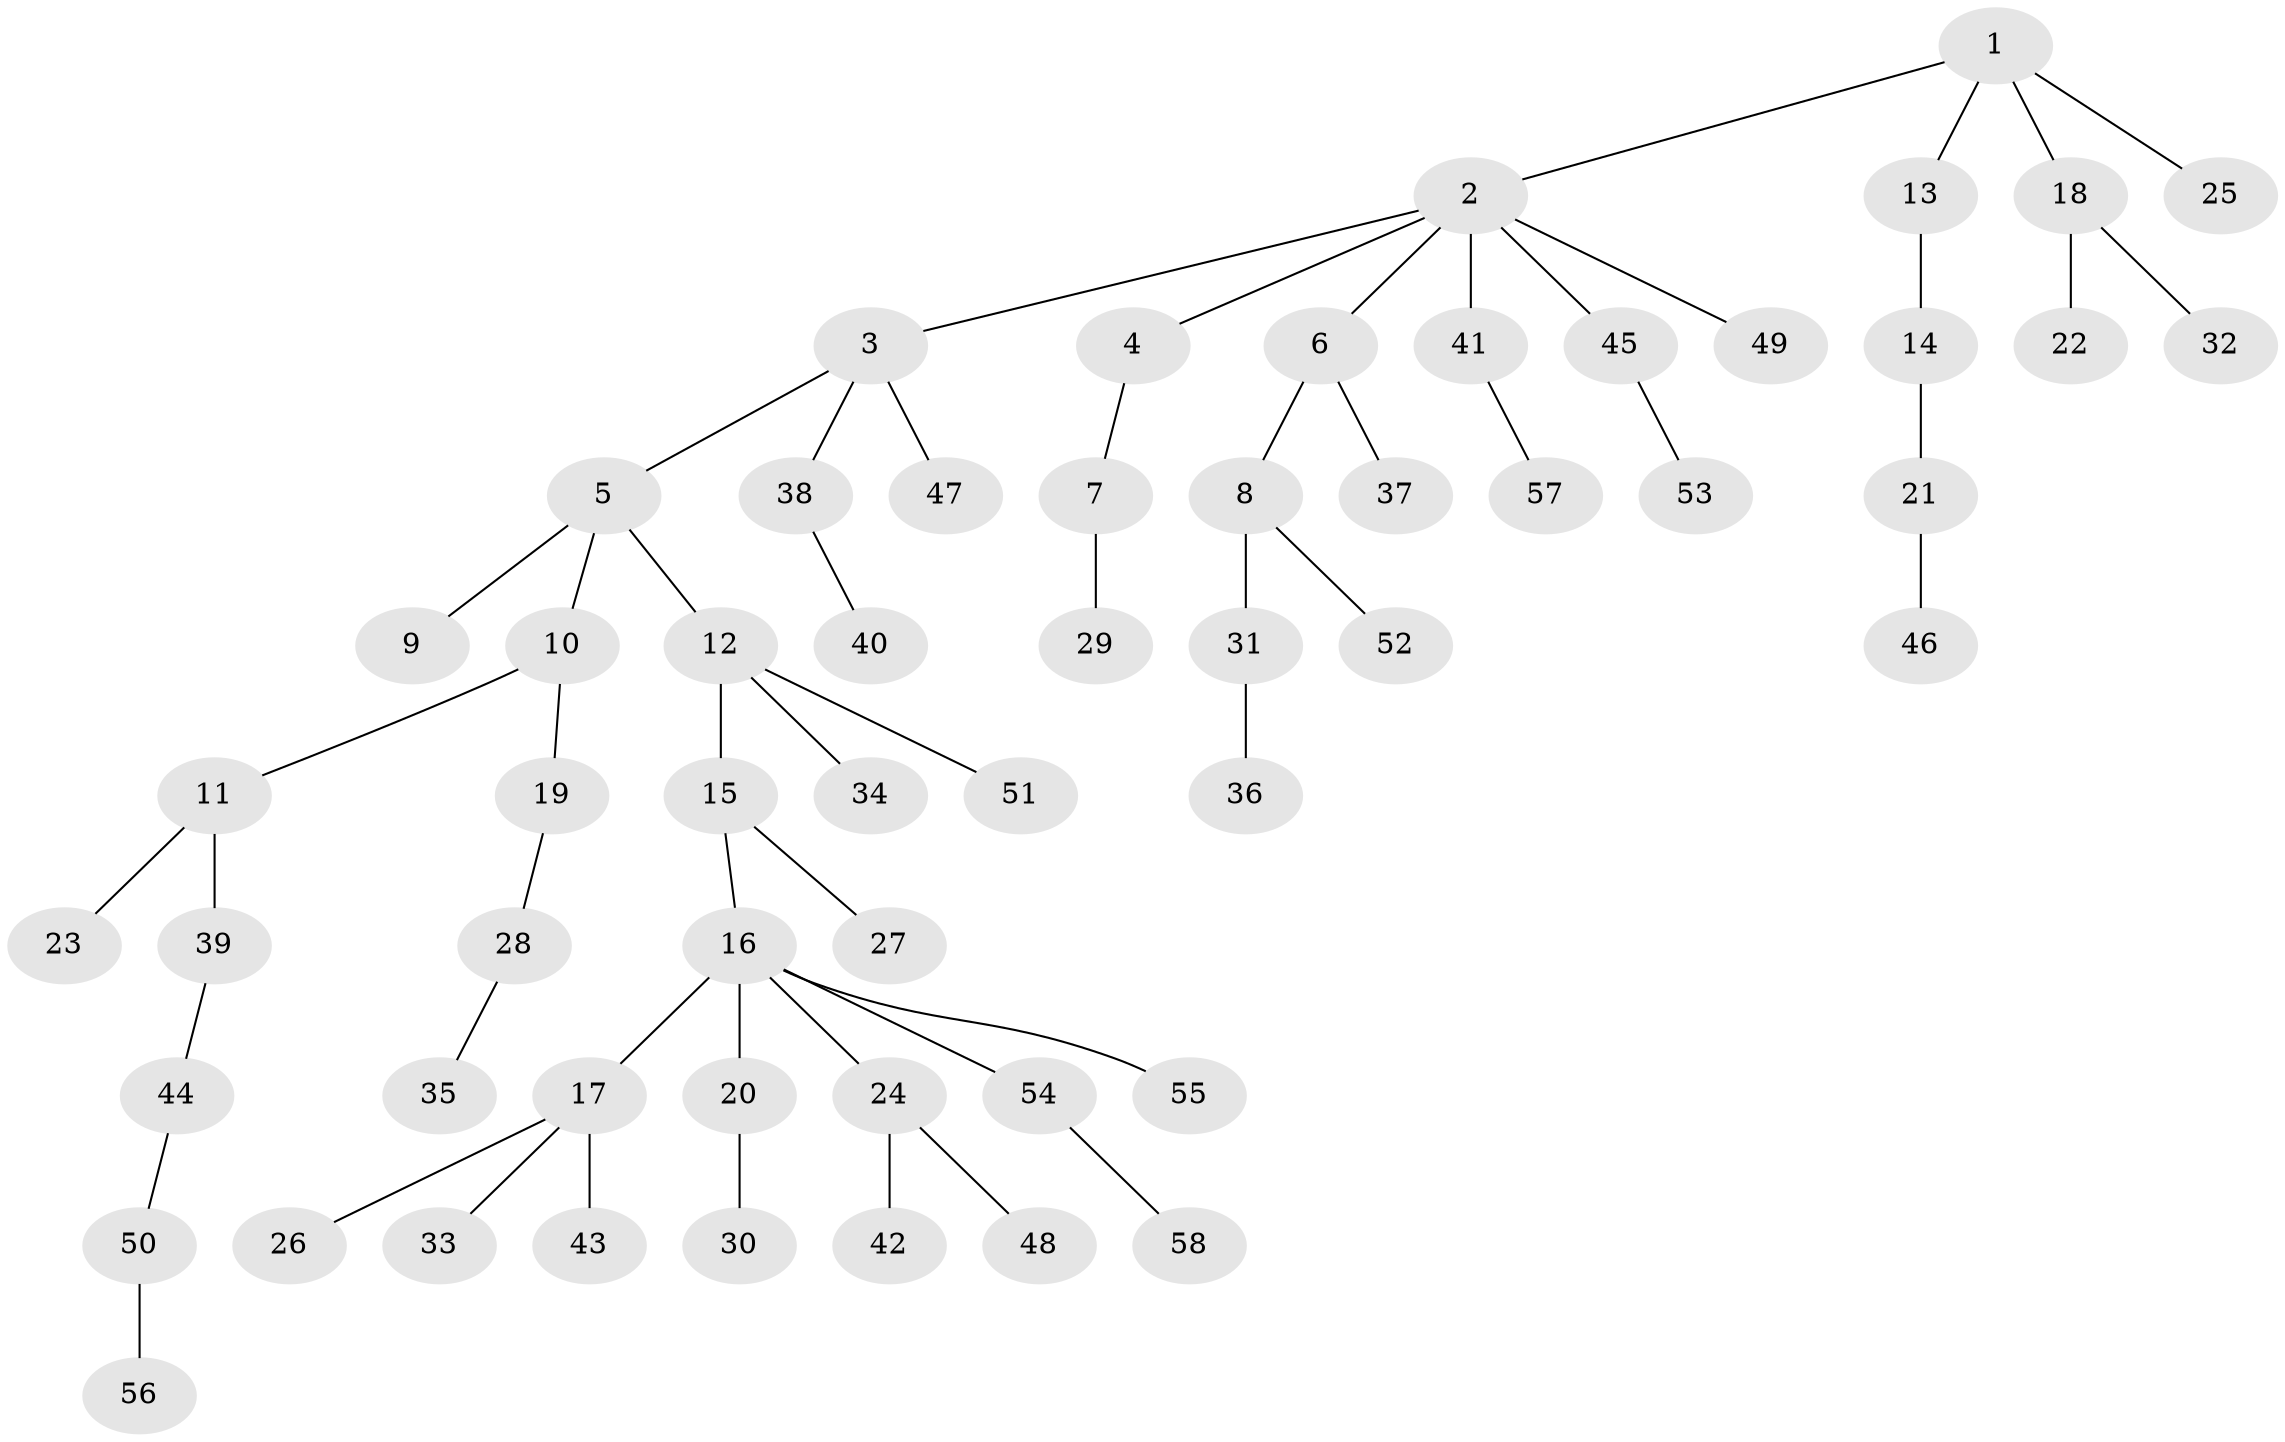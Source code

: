 // coarse degree distribution, {2: 0.3235294117647059, 1: 0.5882352941176471, 4: 0.029411764705882353, 10: 0.058823529411764705}
// Generated by graph-tools (version 1.1) at 2025/57/03/04/25 21:57:02]
// undirected, 58 vertices, 57 edges
graph export_dot {
graph [start="1"]
  node [color=gray90,style=filled];
  1;
  2;
  3;
  4;
  5;
  6;
  7;
  8;
  9;
  10;
  11;
  12;
  13;
  14;
  15;
  16;
  17;
  18;
  19;
  20;
  21;
  22;
  23;
  24;
  25;
  26;
  27;
  28;
  29;
  30;
  31;
  32;
  33;
  34;
  35;
  36;
  37;
  38;
  39;
  40;
  41;
  42;
  43;
  44;
  45;
  46;
  47;
  48;
  49;
  50;
  51;
  52;
  53;
  54;
  55;
  56;
  57;
  58;
  1 -- 2;
  1 -- 13;
  1 -- 18;
  1 -- 25;
  2 -- 3;
  2 -- 4;
  2 -- 6;
  2 -- 41;
  2 -- 45;
  2 -- 49;
  3 -- 5;
  3 -- 38;
  3 -- 47;
  4 -- 7;
  5 -- 9;
  5 -- 10;
  5 -- 12;
  6 -- 8;
  6 -- 37;
  7 -- 29;
  8 -- 31;
  8 -- 52;
  10 -- 11;
  10 -- 19;
  11 -- 23;
  11 -- 39;
  12 -- 15;
  12 -- 34;
  12 -- 51;
  13 -- 14;
  14 -- 21;
  15 -- 16;
  15 -- 27;
  16 -- 17;
  16 -- 20;
  16 -- 24;
  16 -- 54;
  16 -- 55;
  17 -- 26;
  17 -- 33;
  17 -- 43;
  18 -- 22;
  18 -- 32;
  19 -- 28;
  20 -- 30;
  21 -- 46;
  24 -- 42;
  24 -- 48;
  28 -- 35;
  31 -- 36;
  38 -- 40;
  39 -- 44;
  41 -- 57;
  44 -- 50;
  45 -- 53;
  50 -- 56;
  54 -- 58;
}
